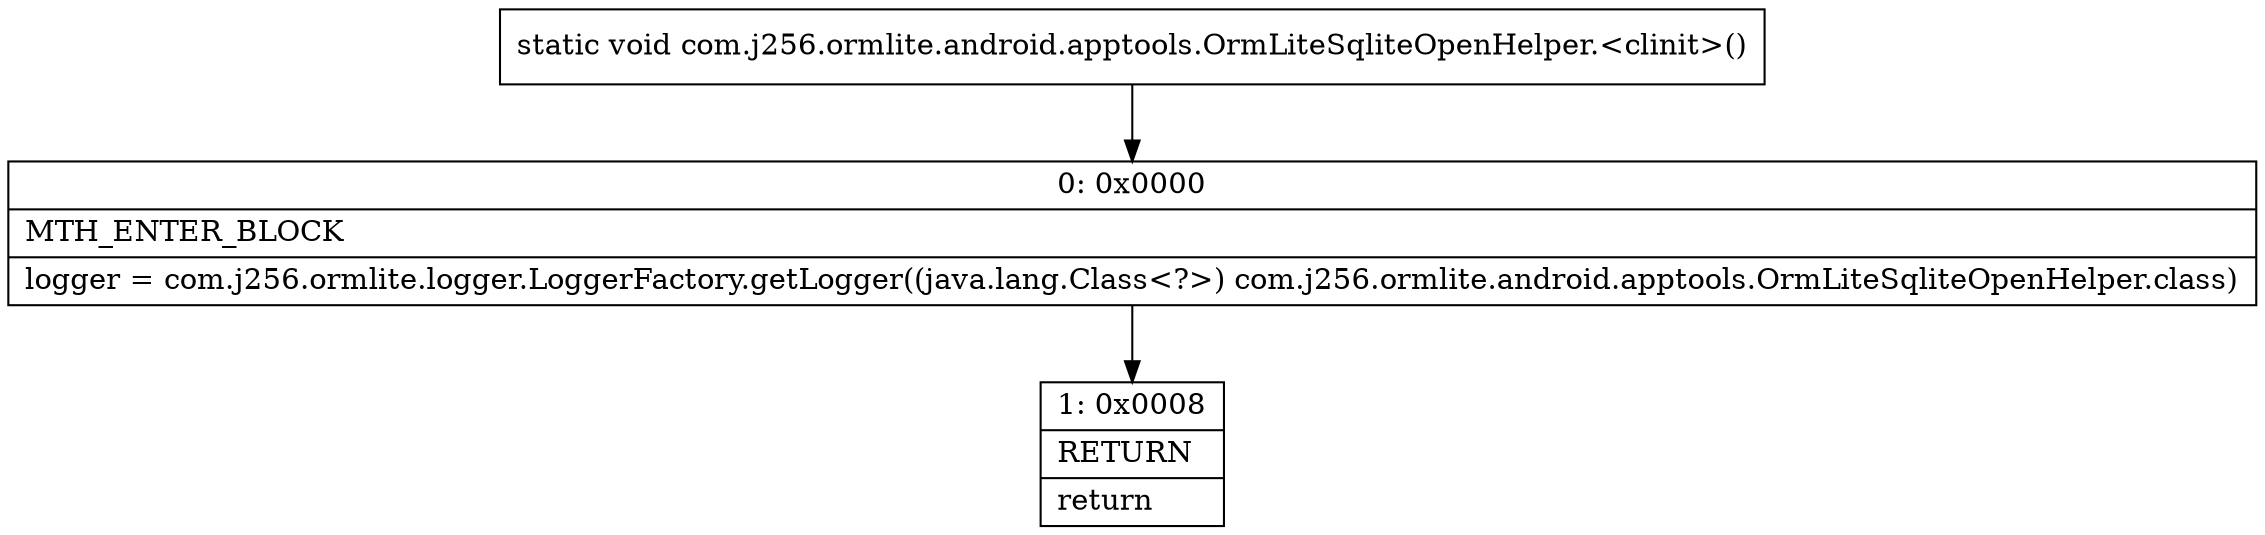 digraph "CFG forcom.j256.ormlite.android.apptools.OrmLiteSqliteOpenHelper.\<clinit\>()V" {
Node_0 [shape=record,label="{0\:\ 0x0000|MTH_ENTER_BLOCK\l|logger = com.j256.ormlite.logger.LoggerFactory.getLogger((java.lang.Class\<?\>) com.j256.ormlite.android.apptools.OrmLiteSqliteOpenHelper.class)\l}"];
Node_1 [shape=record,label="{1\:\ 0x0008|RETURN\l|return\l}"];
MethodNode[shape=record,label="{static void com.j256.ormlite.android.apptools.OrmLiteSqliteOpenHelper.\<clinit\>() }"];
MethodNode -> Node_0;
Node_0 -> Node_1;
}

